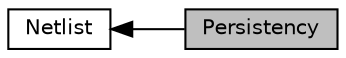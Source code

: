 digraph "Persistency"
{
  edge [fontname="Helvetica",fontsize="10",labelfontname="Helvetica",labelfontsize="10"];
  node [fontname="Helvetica",fontsize="10",shape=record];
  rankdir=LR;
  Node1 [label="Netlist",height=0.2,width=0.4,color="black", fillcolor="white", style="filled",URL="$de/d89/group__netlist.html"];
  Node0 [label="Persistency",height=0.2,width=0.4,color="black", fillcolor="grey75", style="filled", fontcolor="black"];
  Node1->Node0 [shape=plaintext, dir="back", style="solid"];
}
